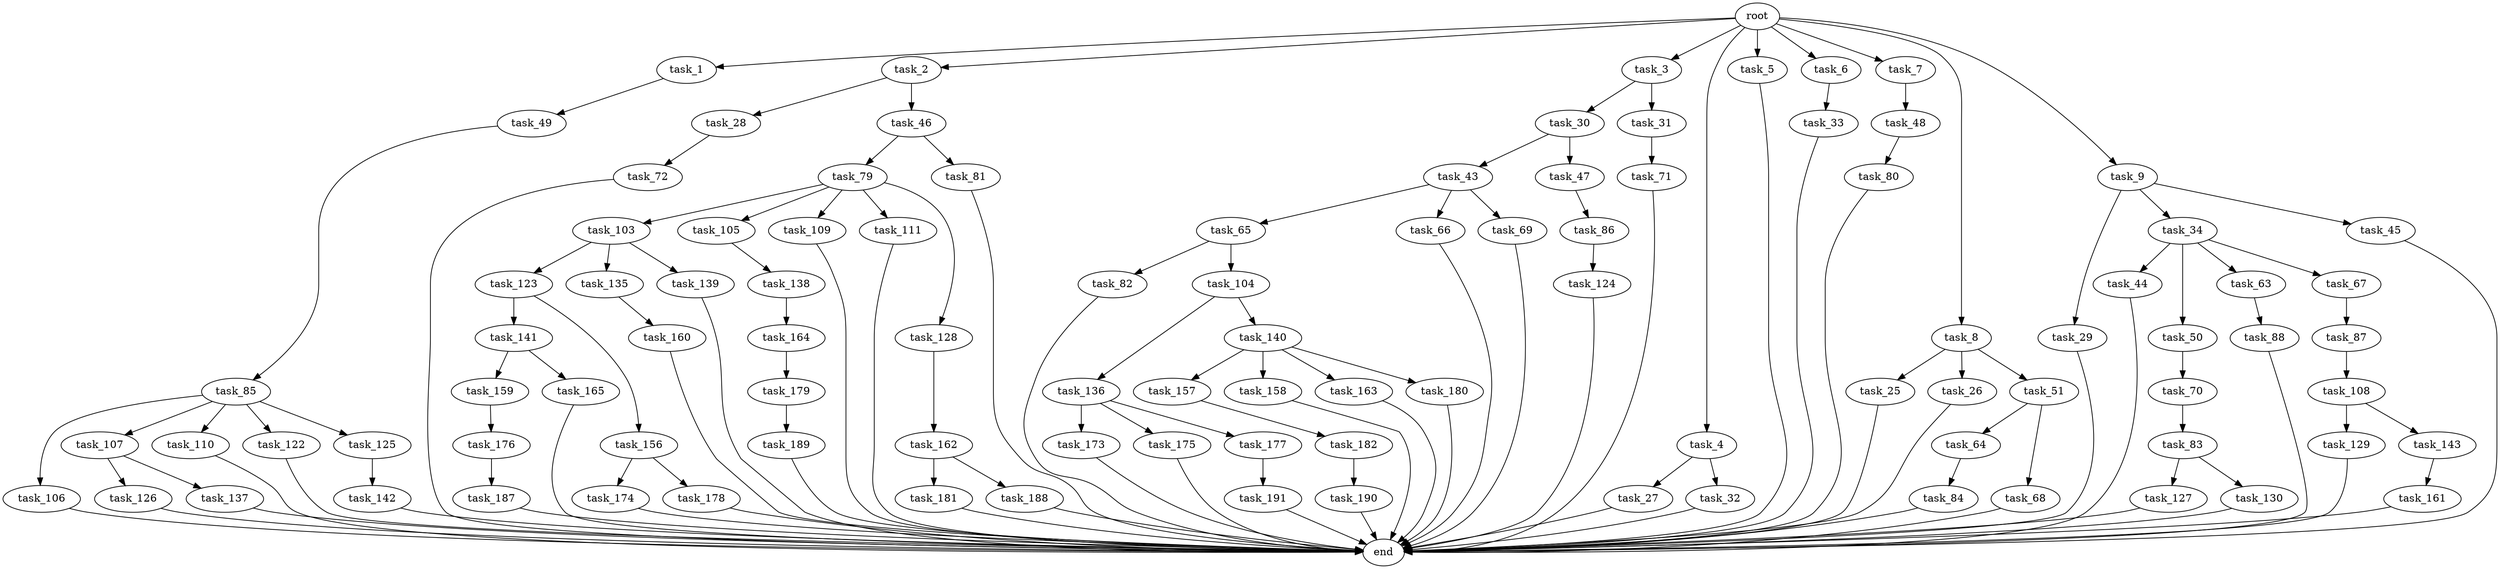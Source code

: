 digraph G {
  root [size="0.000000"];
  task_1 [size="1024.000000"];
  task_2 [size="1024.000000"];
  task_3 [size="1024.000000"];
  task_4 [size="1024.000000"];
  task_5 [size="1024.000000"];
  task_6 [size="1024.000000"];
  task_7 [size="1024.000000"];
  task_8 [size="1024.000000"];
  task_9 [size="1024.000000"];
  task_25 [size="34359738368.000000"];
  task_26 [size="34359738368.000000"];
  task_27 [size="137438953472.000000"];
  task_28 [size="34359738368.000000"];
  task_29 [size="309237645312.000000"];
  task_30 [size="309237645312.000000"];
  task_31 [size="309237645312.000000"];
  task_32 [size="137438953472.000000"];
  task_33 [size="549755813888.000000"];
  task_34 [size="309237645312.000000"];
  task_43 [size="137438953472.000000"];
  task_44 [size="137438953472.000000"];
  task_45 [size="309237645312.000000"];
  task_46 [size="34359738368.000000"];
  task_47 [size="137438953472.000000"];
  task_48 [size="214748364800.000000"];
  task_49 [size="695784701952.000000"];
  task_50 [size="137438953472.000000"];
  task_51 [size="34359738368.000000"];
  task_63 [size="137438953472.000000"];
  task_64 [size="695784701952.000000"];
  task_65 [size="214748364800.000000"];
  task_66 [size="214748364800.000000"];
  task_67 [size="137438953472.000000"];
  task_68 [size="695784701952.000000"];
  task_69 [size="214748364800.000000"];
  task_70 [size="137438953472.000000"];
  task_71 [size="549755813888.000000"];
  task_72 [size="214748364800.000000"];
  task_79 [size="137438953472.000000"];
  task_80 [size="420906795008.000000"];
  task_81 [size="137438953472.000000"];
  task_82 [size="34359738368.000000"];
  task_83 [size="77309411328.000000"];
  task_84 [size="309237645312.000000"];
  task_85 [size="137438953472.000000"];
  task_86 [size="695784701952.000000"];
  task_87 [size="420906795008.000000"];
  task_88 [size="309237645312.000000"];
  task_103 [size="420906795008.000000"];
  task_104 [size="34359738368.000000"];
  task_105 [size="420906795008.000000"];
  task_106 [size="214748364800.000000"];
  task_107 [size="214748364800.000000"];
  task_108 [size="420906795008.000000"];
  task_109 [size="420906795008.000000"];
  task_110 [size="214748364800.000000"];
  task_111 [size="420906795008.000000"];
  task_122 [size="214748364800.000000"];
  task_123 [size="695784701952.000000"];
  task_124 [size="695784701952.000000"];
  task_125 [size="214748364800.000000"];
  task_126 [size="214748364800.000000"];
  task_127 [size="137438953472.000000"];
  task_128 [size="420906795008.000000"];
  task_129 [size="34359738368.000000"];
  task_130 [size="137438953472.000000"];
  task_135 [size="695784701952.000000"];
  task_136 [size="420906795008.000000"];
  task_137 [size="214748364800.000000"];
  task_138 [size="77309411328.000000"];
  task_139 [size="695784701952.000000"];
  task_140 [size="420906795008.000000"];
  task_141 [size="695784701952.000000"];
  task_142 [size="137438953472.000000"];
  task_143 [size="34359738368.000000"];
  task_156 [size="695784701952.000000"];
  task_157 [size="695784701952.000000"];
  task_158 [size="695784701952.000000"];
  task_159 [size="214748364800.000000"];
  task_160 [size="420906795008.000000"];
  task_161 [size="214748364800.000000"];
  task_162 [size="214748364800.000000"];
  task_163 [size="695784701952.000000"];
  task_164 [size="549755813888.000000"];
  task_165 [size="214748364800.000000"];
  task_173 [size="34359738368.000000"];
  task_174 [size="420906795008.000000"];
  task_175 [size="34359738368.000000"];
  task_176 [size="214748364800.000000"];
  task_177 [size="34359738368.000000"];
  task_178 [size="420906795008.000000"];
  task_179 [size="420906795008.000000"];
  task_180 [size="695784701952.000000"];
  task_181 [size="858993459200.000000"];
  task_182 [size="77309411328.000000"];
  task_187 [size="309237645312.000000"];
  task_188 [size="858993459200.000000"];
  task_189 [size="214748364800.000000"];
  task_190 [size="695784701952.000000"];
  task_191 [size="420906795008.000000"];
  end [size="0.000000"];

  root -> task_1 [size="1.000000"];
  root -> task_2 [size="1.000000"];
  root -> task_3 [size="1.000000"];
  root -> task_4 [size="1.000000"];
  root -> task_5 [size="1.000000"];
  root -> task_6 [size="1.000000"];
  root -> task_7 [size="1.000000"];
  root -> task_8 [size="1.000000"];
  root -> task_9 [size="1.000000"];
  task_1 -> task_49 [size="679477248.000000"];
  task_2 -> task_28 [size="33554432.000000"];
  task_2 -> task_46 [size="33554432.000000"];
  task_3 -> task_30 [size="301989888.000000"];
  task_3 -> task_31 [size="301989888.000000"];
  task_4 -> task_27 [size="134217728.000000"];
  task_4 -> task_32 [size="134217728.000000"];
  task_5 -> end [size="1.000000"];
  task_6 -> task_33 [size="536870912.000000"];
  task_7 -> task_48 [size="209715200.000000"];
  task_8 -> task_25 [size="33554432.000000"];
  task_8 -> task_26 [size="33554432.000000"];
  task_8 -> task_51 [size="33554432.000000"];
  task_9 -> task_29 [size="301989888.000000"];
  task_9 -> task_34 [size="301989888.000000"];
  task_9 -> task_45 [size="301989888.000000"];
  task_25 -> end [size="1.000000"];
  task_26 -> end [size="1.000000"];
  task_27 -> end [size="1.000000"];
  task_28 -> task_72 [size="209715200.000000"];
  task_29 -> end [size="1.000000"];
  task_30 -> task_43 [size="134217728.000000"];
  task_30 -> task_47 [size="134217728.000000"];
  task_31 -> task_71 [size="536870912.000000"];
  task_32 -> end [size="1.000000"];
  task_33 -> end [size="1.000000"];
  task_34 -> task_44 [size="134217728.000000"];
  task_34 -> task_50 [size="134217728.000000"];
  task_34 -> task_63 [size="134217728.000000"];
  task_34 -> task_67 [size="134217728.000000"];
  task_43 -> task_65 [size="209715200.000000"];
  task_43 -> task_66 [size="209715200.000000"];
  task_43 -> task_69 [size="209715200.000000"];
  task_44 -> end [size="1.000000"];
  task_45 -> end [size="1.000000"];
  task_46 -> task_79 [size="134217728.000000"];
  task_46 -> task_81 [size="134217728.000000"];
  task_47 -> task_86 [size="679477248.000000"];
  task_48 -> task_80 [size="411041792.000000"];
  task_49 -> task_85 [size="134217728.000000"];
  task_50 -> task_70 [size="134217728.000000"];
  task_51 -> task_64 [size="679477248.000000"];
  task_51 -> task_68 [size="679477248.000000"];
  task_63 -> task_88 [size="301989888.000000"];
  task_64 -> task_84 [size="301989888.000000"];
  task_65 -> task_82 [size="33554432.000000"];
  task_65 -> task_104 [size="33554432.000000"];
  task_66 -> end [size="1.000000"];
  task_67 -> task_87 [size="411041792.000000"];
  task_68 -> end [size="1.000000"];
  task_69 -> end [size="1.000000"];
  task_70 -> task_83 [size="75497472.000000"];
  task_71 -> end [size="1.000000"];
  task_72 -> end [size="1.000000"];
  task_79 -> task_103 [size="411041792.000000"];
  task_79 -> task_105 [size="411041792.000000"];
  task_79 -> task_109 [size="411041792.000000"];
  task_79 -> task_111 [size="411041792.000000"];
  task_79 -> task_128 [size="411041792.000000"];
  task_80 -> end [size="1.000000"];
  task_81 -> end [size="1.000000"];
  task_82 -> end [size="1.000000"];
  task_83 -> task_127 [size="134217728.000000"];
  task_83 -> task_130 [size="134217728.000000"];
  task_84 -> end [size="1.000000"];
  task_85 -> task_106 [size="209715200.000000"];
  task_85 -> task_107 [size="209715200.000000"];
  task_85 -> task_110 [size="209715200.000000"];
  task_85 -> task_122 [size="209715200.000000"];
  task_85 -> task_125 [size="209715200.000000"];
  task_86 -> task_124 [size="679477248.000000"];
  task_87 -> task_108 [size="411041792.000000"];
  task_88 -> end [size="1.000000"];
  task_103 -> task_123 [size="679477248.000000"];
  task_103 -> task_135 [size="679477248.000000"];
  task_103 -> task_139 [size="679477248.000000"];
  task_104 -> task_136 [size="411041792.000000"];
  task_104 -> task_140 [size="411041792.000000"];
  task_105 -> task_138 [size="75497472.000000"];
  task_106 -> end [size="1.000000"];
  task_107 -> task_126 [size="209715200.000000"];
  task_107 -> task_137 [size="209715200.000000"];
  task_108 -> task_129 [size="33554432.000000"];
  task_108 -> task_143 [size="33554432.000000"];
  task_109 -> end [size="1.000000"];
  task_110 -> end [size="1.000000"];
  task_111 -> end [size="1.000000"];
  task_122 -> end [size="1.000000"];
  task_123 -> task_141 [size="679477248.000000"];
  task_123 -> task_156 [size="679477248.000000"];
  task_124 -> end [size="1.000000"];
  task_125 -> task_142 [size="134217728.000000"];
  task_126 -> end [size="1.000000"];
  task_127 -> end [size="1.000000"];
  task_128 -> task_162 [size="209715200.000000"];
  task_129 -> end [size="1.000000"];
  task_130 -> end [size="1.000000"];
  task_135 -> task_160 [size="411041792.000000"];
  task_136 -> task_173 [size="33554432.000000"];
  task_136 -> task_175 [size="33554432.000000"];
  task_136 -> task_177 [size="33554432.000000"];
  task_137 -> end [size="1.000000"];
  task_138 -> task_164 [size="536870912.000000"];
  task_139 -> end [size="1.000000"];
  task_140 -> task_157 [size="679477248.000000"];
  task_140 -> task_158 [size="679477248.000000"];
  task_140 -> task_163 [size="679477248.000000"];
  task_140 -> task_180 [size="679477248.000000"];
  task_141 -> task_159 [size="209715200.000000"];
  task_141 -> task_165 [size="209715200.000000"];
  task_142 -> end [size="1.000000"];
  task_143 -> task_161 [size="209715200.000000"];
  task_156 -> task_174 [size="411041792.000000"];
  task_156 -> task_178 [size="411041792.000000"];
  task_157 -> task_182 [size="75497472.000000"];
  task_158 -> end [size="1.000000"];
  task_159 -> task_176 [size="209715200.000000"];
  task_160 -> end [size="1.000000"];
  task_161 -> end [size="1.000000"];
  task_162 -> task_181 [size="838860800.000000"];
  task_162 -> task_188 [size="838860800.000000"];
  task_163 -> end [size="1.000000"];
  task_164 -> task_179 [size="411041792.000000"];
  task_165 -> end [size="1.000000"];
  task_173 -> end [size="1.000000"];
  task_174 -> end [size="1.000000"];
  task_175 -> end [size="1.000000"];
  task_176 -> task_187 [size="301989888.000000"];
  task_177 -> task_191 [size="411041792.000000"];
  task_178 -> end [size="1.000000"];
  task_179 -> task_189 [size="209715200.000000"];
  task_180 -> end [size="1.000000"];
  task_181 -> end [size="1.000000"];
  task_182 -> task_190 [size="679477248.000000"];
  task_187 -> end [size="1.000000"];
  task_188 -> end [size="1.000000"];
  task_189 -> end [size="1.000000"];
  task_190 -> end [size="1.000000"];
  task_191 -> end [size="1.000000"];
}
